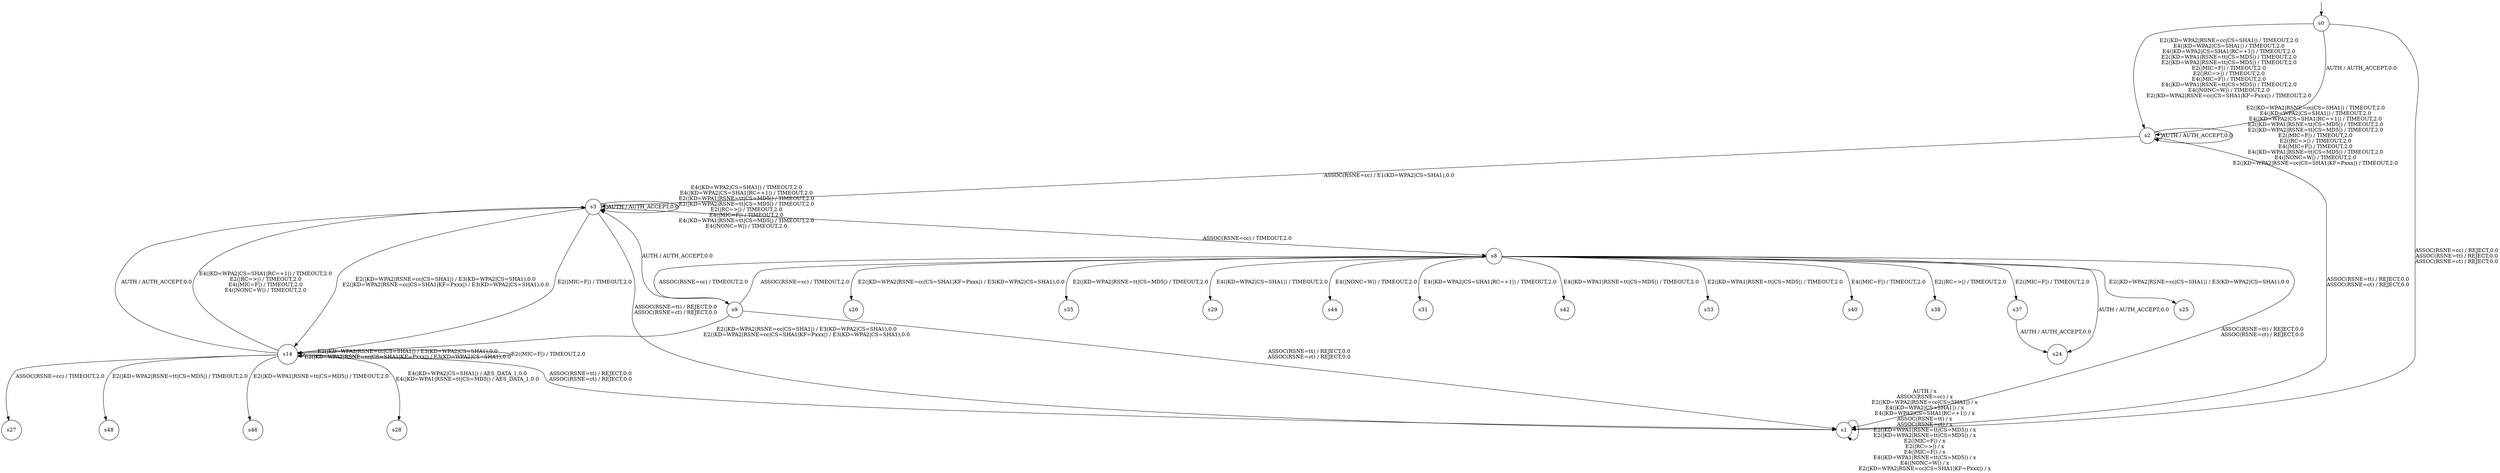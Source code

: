 digraph g {

	s0 [shape="circle" label="s0"];
	s1 [shape="circle" label="s1"];
	s2 [shape="circle" label="s2"];
	s3 [shape="circle" label="s3"];
	s4 [shape="circle" label="s35"];
	s5 [shape="circle" label="s48"];
	s6 [shape="circle" label="s37"];
	s7 [shape="circle" label="s46"];
	s8 [shape="circle" label="s8"];
	s9 [shape="circle" label="s9"];
	s10 [shape="circle" label="s29"];
	s11 [shape="circle" label="s44"];
	s12 [shape="circle" label="s31"];
	s13 [shape="circle" label="s42"];
	s14 [shape="circle" label="s14"];
	s15 [shape="circle" label="s33"];
	s16 [shape="circle" label="s40"];
	s17 [shape="circle" label="s28"];
	s18 [shape="circle" label="s38"];
	s19 [shape="circle" label="s24"];
	s20 [shape="circle" label="s25"];
	s21 [shape="circle" label="s26"];
	s22 [shape="circle" label="s27"];

__start0 [label="" shape="none" width="0" height="0"];
__start0 -> s0;

	s0 -> s2 [label="AUTH / AUTH_ACCEPT,0.0\n"];
	s0 -> s1 [label="ASSOC(RSNE=cc) / REJECT,0.0\nASSOC(RSNE=tt) / REJECT,0.0\nASSOC(RSNE=ct) / REJECT,0.0\n"];
	s0 -> s2 [label="E2(|KD=WPA2|RSNE=cc|CS=SHA1|) / TIMEOUT,2.0\nE4(|KD=WPA2|CS=SHA1|) / TIMEOUT,2.0\nE4(|KD=WPA2|CS=SHA1|RC=+1|) / TIMEOUT,2.0\nE2(|KD=WPA1|RSNE=tt|CS=MD5|) / TIMEOUT,2.0\nE2(|KD=WPA2|RSNE=tt|CS=MD5|) / TIMEOUT,2.0\nE2(|MIC=F|) / TIMEOUT,2.0\nE2(|RC=>|) / TIMEOUT,2.0\nE4(|MIC=F|) / TIMEOUT,2.0\nE4(|KD=WPA1|RSNE=tt|CS=MD5|) / TIMEOUT,2.0\nE4(|NONC=W|) / TIMEOUT,2.0\nE2(|KD=WPA2|RSNE=cc|CS=SHA1|KF=Pxxx|) / TIMEOUT,2.0\n"];
	s1 -> s1 [label="AUTH / x\nASSOC(RSNE=cc) / x\nE2(|KD=WPA2|RSNE=cc|CS=SHA1|) / x\nE4(|KD=WPA2|CS=SHA1|) / x\nE4(|KD=WPA2|CS=SHA1|RC=+1|) / x\nASSOC(RSNE=tt) / x\nASSOC(RSNE=ct) / x\nE2(|KD=WPA1|RSNE=tt|CS=MD5|) / x\nE2(|KD=WPA2|RSNE=tt|CS=MD5|) / x\nE2(|MIC=F|) / x\nE2(|RC=>|) / x\nE4(|MIC=F|) / x\nE4(|KD=WPA1|RSNE=tt|CS=MD5|) / x\nE4(|NONC=W|) / x\nE2(|KD=WPA2|RSNE=cc|CS=SHA1|KF=Pxxx|) / x\n"];
	s2 -> s2 [label="AUTH / AUTH_ACCEPT,0.0\n"];
	s2 -> s3 [label="ASSOC(RSNE=cc) / E1(KD=WPA2|CS=SHA1),0.0\n"];
	s2 -> s2 [label="E2(|KD=WPA2|RSNE=cc|CS=SHA1|) / TIMEOUT,2.0\nE4(|KD=WPA2|CS=SHA1|) / TIMEOUT,2.0\nE4(|KD=WPA2|CS=SHA1|RC=+1|) / TIMEOUT,2.0\nE2(|KD=WPA1|RSNE=tt|CS=MD5|) / TIMEOUT,2.0\nE2(|KD=WPA2|RSNE=tt|CS=MD5|) / TIMEOUT,2.0\nE2(|MIC=F|) / TIMEOUT,2.0\nE2(|RC=>|) / TIMEOUT,2.0\nE4(|MIC=F|) / TIMEOUT,2.0\nE4(|KD=WPA1|RSNE=tt|CS=MD5|) / TIMEOUT,2.0\nE4(|NONC=W|) / TIMEOUT,2.0\nE2(|KD=WPA2|RSNE=cc|CS=SHA1|KF=Pxxx|) / TIMEOUT,2.0\n"];
	s2 -> s1 [label="ASSOC(RSNE=tt) / REJECT,0.0\nASSOC(RSNE=ct) / REJECT,0.0\n"];
	s3 -> s3 [label="AUTH / AUTH_ACCEPT,0.0\n"];
	s3 -> s8 [label="ASSOC(RSNE=cc) / TIMEOUT,2.0\n"];
	s3 -> s14 [label="E2(|KD=WPA2|RSNE=cc|CS=SHA1|) / E3(KD=WPA2|CS=SHA1),0.0\nE2(|KD=WPA2|RSNE=cc|CS=SHA1|KF=Pxxx|) / E3(KD=WPA2|CS=SHA1),0.0\n"];
	s3 -> s3 [label="E4(|KD=WPA2|CS=SHA1|) / TIMEOUT,2.0\nE4(|KD=WPA2|CS=SHA1|RC=+1|) / TIMEOUT,2.0\nE2(|KD=WPA1|RSNE=tt|CS=MD5|) / TIMEOUT,2.0\nE2(|KD=WPA2|RSNE=tt|CS=MD5|) / TIMEOUT,2.0\nE2(|RC=>|) / TIMEOUT,2.0\nE4(|MIC=F|) / TIMEOUT,2.0\nE4(|KD=WPA1|RSNE=tt|CS=MD5|) / TIMEOUT,2.0\nE4(|NONC=W|) / TIMEOUT,2.0\n"];
	s3 -> s1 [label="ASSOC(RSNE=tt) / REJECT,0.0\nASSOC(RSNE=ct) / REJECT,0.0\n"];
	s3 -> s14 [label="E2(|MIC=F|) / TIMEOUT,2.0\n"];
	s6 -> s19 [label="AUTH / AUTH_ACCEPT,0.0\n"];
	s8 -> s19 [label="AUTH / AUTH_ACCEPT,0.0\n"];
	s8 -> s9 [label="ASSOC(RSNE=cc) / TIMEOUT,2.0\n"];
	s8 -> s20 [label="E2(|KD=WPA2|RSNE=cc|CS=SHA1|) / E3(KD=WPA2|CS=SHA1),0.0\n"];
	s8 -> s10 [label="E4(|KD=WPA2|CS=SHA1|) / TIMEOUT,2.0\n"];
	s8 -> s12 [label="E4(|KD=WPA2|CS=SHA1|RC=+1|) / TIMEOUT,2.0\n"];
	s8 -> s1 [label="ASSOC(RSNE=tt) / REJECT,0.0\nASSOC(RSNE=ct) / REJECT,0.0\n"];
	s8 -> s15 [label="E2(|KD=WPA1|RSNE=tt|CS=MD5|) / TIMEOUT,2.0\n"];
	s8 -> s4 [label="E2(|KD=WPA2|RSNE=tt|CS=MD5|) / TIMEOUT,2.0\n"];
	s8 -> s6 [label="E2(|MIC=F|) / TIMEOUT,2.0\n"];
	s8 -> s18 [label="E2(|RC=>|) / TIMEOUT,2.0\n"];
	s8 -> s16 [label="E4(|MIC=F|) / TIMEOUT,2.0\n"];
	s8 -> s13 [label="E4(|KD=WPA1|RSNE=tt|CS=MD5|) / TIMEOUT,2.0\n"];
	s8 -> s11 [label="E4(|NONC=W|) / TIMEOUT,2.0\n"];
	s8 -> s21 [label="E2(|KD=WPA2|RSNE=cc|CS=SHA1|KF=Pxxx|) / E3(KD=WPA2|CS=SHA1),0.0\n"];
	s9 -> s3 [label="AUTH / AUTH_ACCEPT,0.0\n"];
	s9 -> s8 [label="ASSOC(RSNE=cc) / TIMEOUT,2.0\n"];
	s9 -> s14 [label="E2(|KD=WPA2|RSNE=cc|CS=SHA1|) / E3(KD=WPA2|CS=SHA1),0.0\nE2(|KD=WPA2|RSNE=cc|CS=SHA1|KF=Pxxx|) / E3(KD=WPA2|CS=SHA1),0.0\n"];
	s9 -> s1 [label="ASSOC(RSNE=tt) / REJECT,0.0\nASSOC(RSNE=ct) / REJECT,0.0\n"];
	s14 -> s3 [label="AUTH / AUTH_ACCEPT,0.0\n"];
	s14 -> s22 [label="ASSOC(RSNE=cc) / TIMEOUT,2.0\n"];
	s14 -> s14 [label="E2(|KD=WPA2|RSNE=cc|CS=SHA1|) / E3(KD=WPA2|CS=SHA1),0.0\nE2(|KD=WPA2|RSNE=cc|CS=SHA1|KF=Pxxx|) / E3(KD=WPA2|CS=SHA1),0.0\n"];
	s14 -> s17 [label="E4(|KD=WPA2|CS=SHA1|) / AES_DATA_1,0.0\nE4(|KD=WPA1|RSNE=tt|CS=MD5|) / AES_DATA_1,0.0\n"];
	s14 -> s3 [label="E4(|KD=WPA2|CS=SHA1|RC=+1|) / TIMEOUT,2.0\nE2(|RC=>|) / TIMEOUT,2.0\nE4(|MIC=F|) / TIMEOUT,2.0\nE4(|NONC=W|) / TIMEOUT,2.0\n"];
	s14 -> s1 [label="ASSOC(RSNE=tt) / REJECT,0.0\nASSOC(RSNE=ct) / REJECT,0.0\n"];
	s14 -> s7 [label="E2(|KD=WPA1|RSNE=tt|CS=MD5|) / TIMEOUT,2.0\n"];
	s14 -> s5 [label="E2(|KD=WPA2|RSNE=tt|CS=MD5|) / TIMEOUT,2.0\n"];
	s14 -> s14 [label="E2(|MIC=F|) / TIMEOUT,2.0\n"];
}